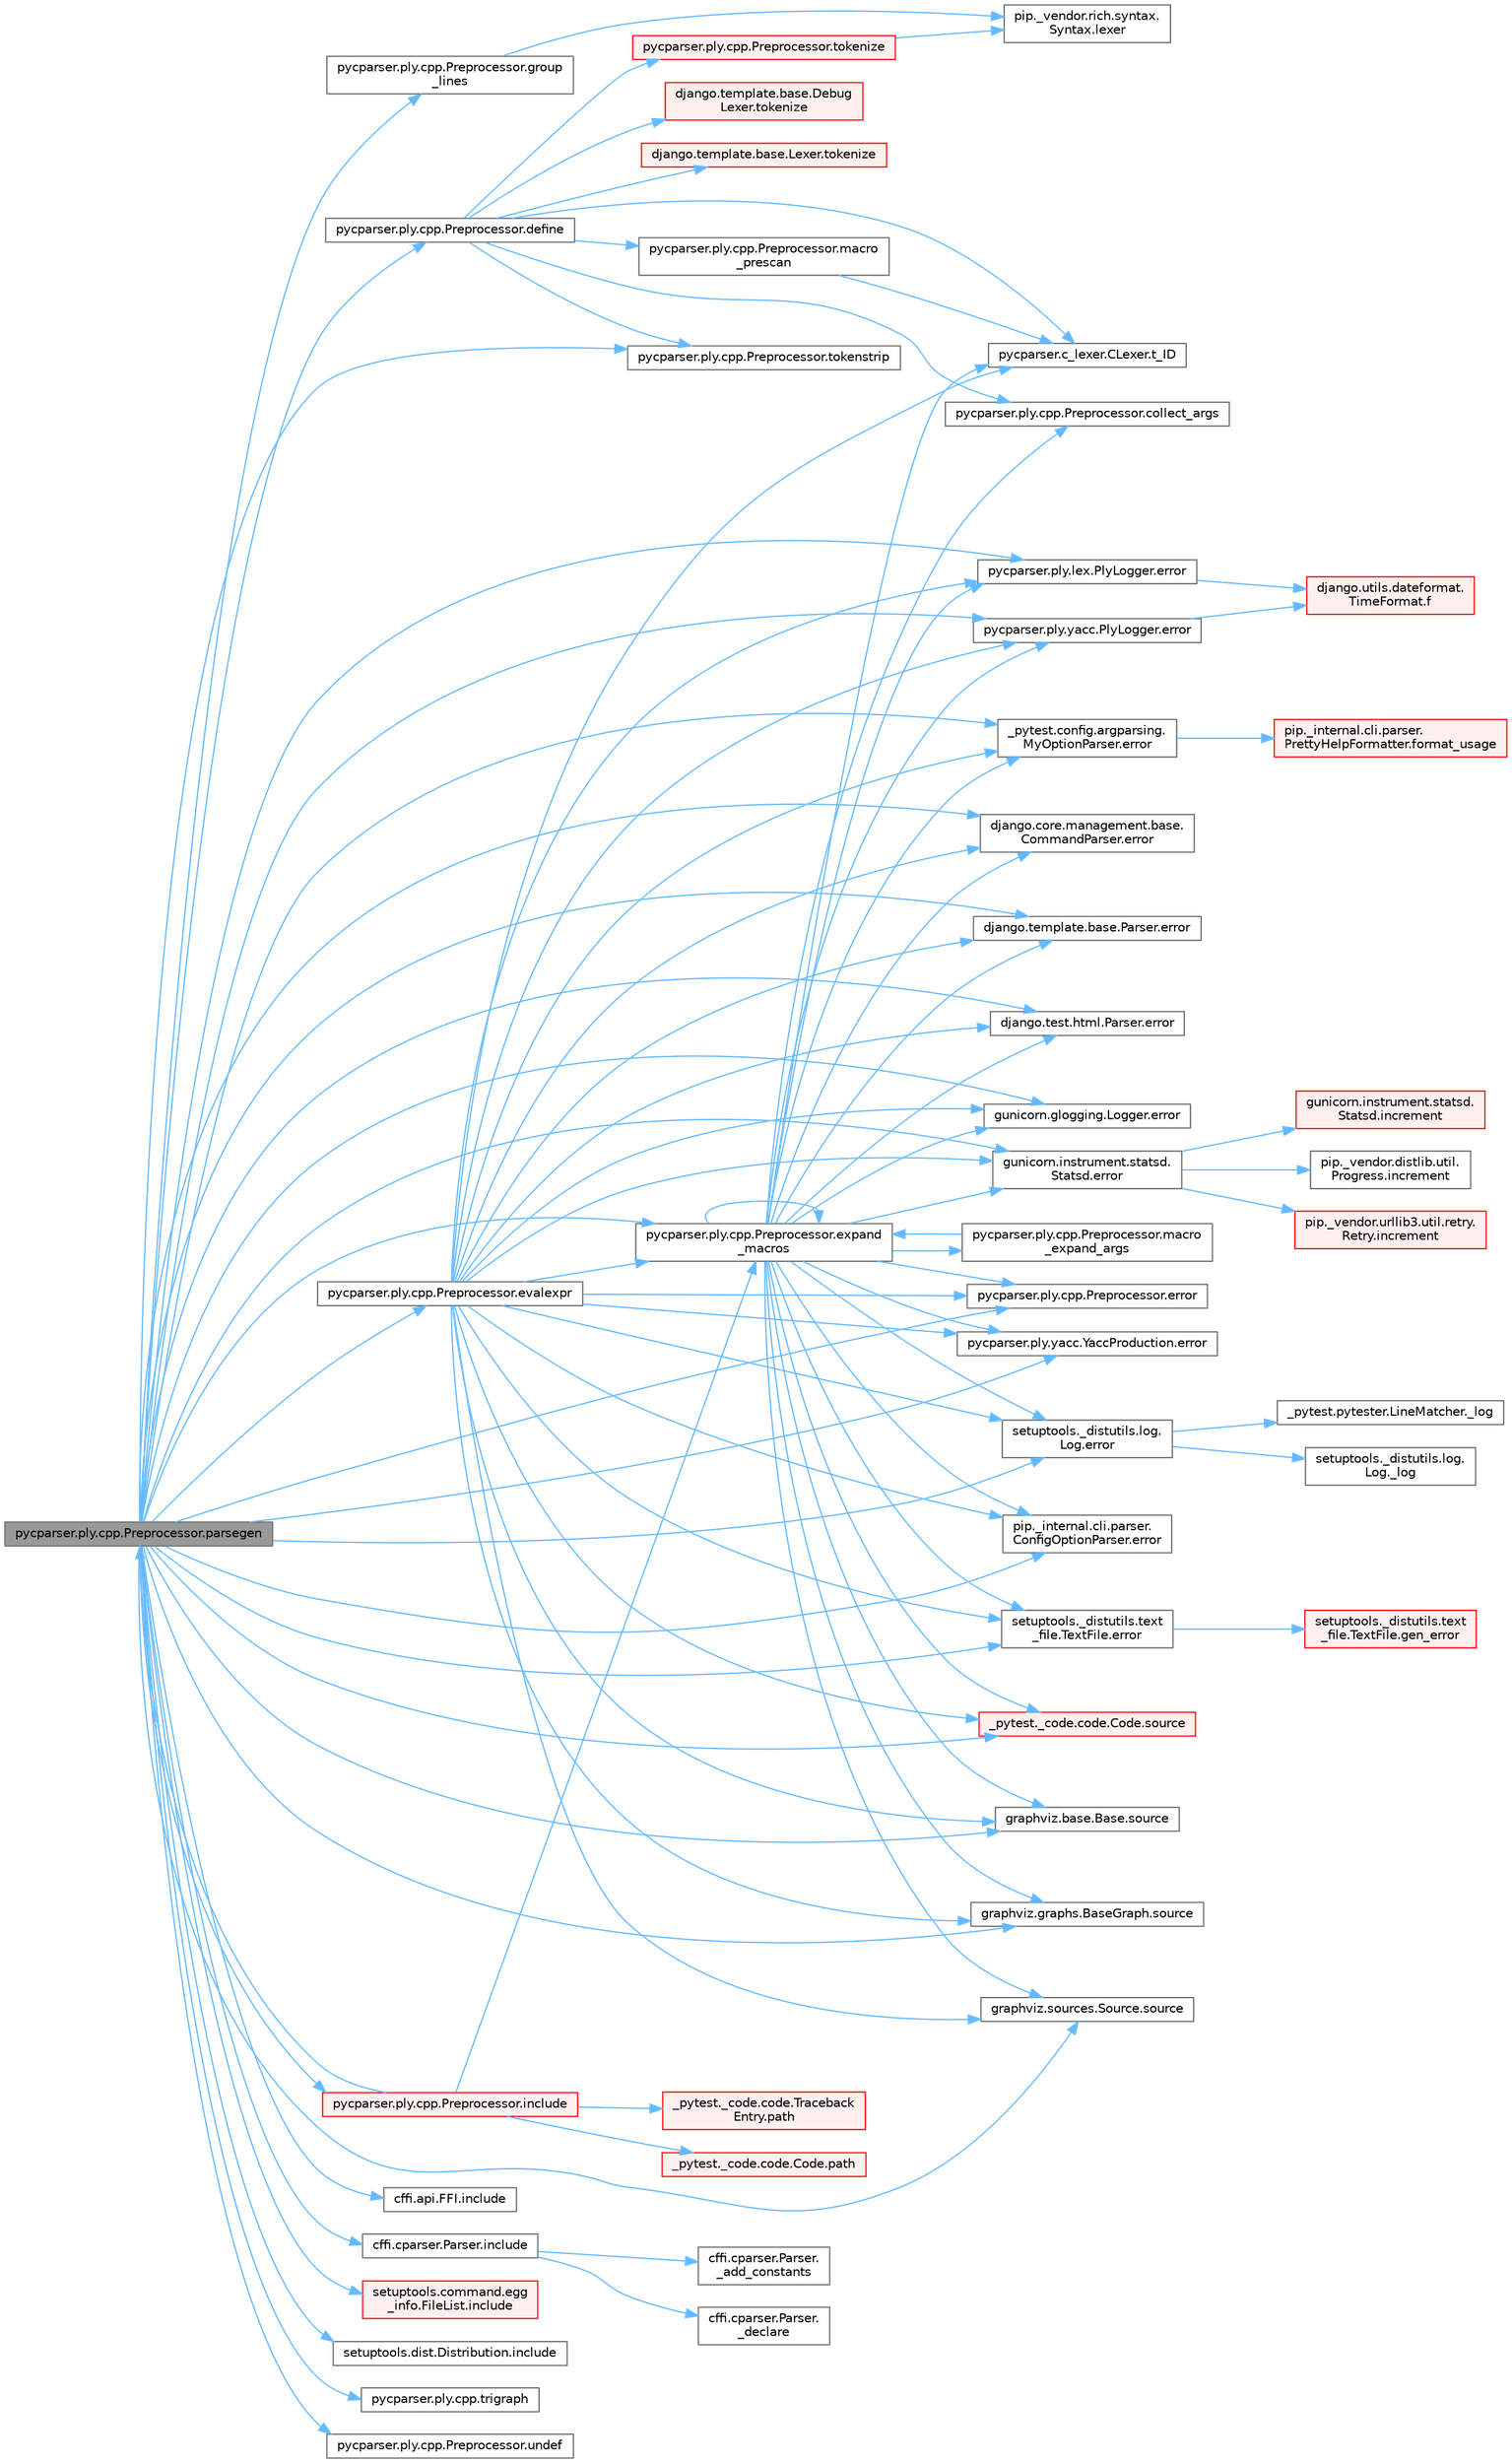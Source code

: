digraph "pycparser.ply.cpp.Preprocessor.parsegen"
{
 // LATEX_PDF_SIZE
  bgcolor="transparent";
  edge [fontname=Helvetica,fontsize=10,labelfontname=Helvetica,labelfontsize=10];
  node [fontname=Helvetica,fontsize=10,shape=box,height=0.2,width=0.4];
  rankdir="LR";
  Node1 [id="Node000001",label="pycparser.ply.cpp.Preprocessor.parsegen",height=0.2,width=0.4,color="gray40", fillcolor="grey60", style="filled", fontcolor="black",tooltip=" "];
  Node1 -> Node2 [id="edge1_Node000001_Node000002",color="steelblue1",style="solid",tooltip=" "];
  Node2 [id="Node000002",label="pycparser.ply.cpp.Preprocessor.define",height=0.2,width=0.4,color="grey40", fillcolor="white", style="filled",URL="$classpycparser_1_1ply_1_1cpp_1_1_preprocessor.html#af635683ade59c1df3d343885d9cd22b7",tooltip=" "];
  Node2 -> Node3 [id="edge2_Node000002_Node000003",color="steelblue1",style="solid",tooltip=" "];
  Node3 [id="Node000003",label="pycparser.ply.cpp.Preprocessor.collect_args",height=0.2,width=0.4,color="grey40", fillcolor="white", style="filled",URL="$classpycparser_1_1ply_1_1cpp_1_1_preprocessor.html#ac152ad9de817ea9c5f019bd3d372cfeb",tooltip=" "];
  Node2 -> Node4 [id="edge3_Node000002_Node000004",color="steelblue1",style="solid",tooltip=" "];
  Node4 [id="Node000004",label="pycparser.ply.cpp.Preprocessor.macro\l_prescan",height=0.2,width=0.4,color="grey40", fillcolor="white", style="filled",URL="$classpycparser_1_1ply_1_1cpp_1_1_preprocessor.html#aa6af3fc8f1ac380328842cf6ab6b824b",tooltip=" "];
  Node4 -> Node5 [id="edge4_Node000004_Node000005",color="steelblue1",style="solid",tooltip=" "];
  Node5 [id="Node000005",label="pycparser.c_lexer.CLexer.t_ID",height=0.2,width=0.4,color="grey40", fillcolor="white", style="filled",URL="$classpycparser_1_1c__lexer_1_1_c_lexer.html#a7c02b63c9f825011bb0a34fcc6dcadb3",tooltip=" "];
  Node2 -> Node5 [id="edge5_Node000002_Node000005",color="steelblue1",style="solid",tooltip=" "];
  Node2 -> Node6 [id="edge6_Node000002_Node000006",color="steelblue1",style="solid",tooltip=" "];
  Node6 [id="Node000006",label="django.template.base.Debug\lLexer.tokenize",height=0.2,width=0.4,color="red", fillcolor="#FFF0F0", style="filled",URL="$classdjango_1_1template_1_1base_1_1_debug_lexer.html#a28bfa943ed844532c6c637f1f1ab6bd6",tooltip=" "];
  Node2 -> Node10 [id="edge7_Node000002_Node000010",color="steelblue1",style="solid",tooltip=" "];
  Node10 [id="Node000010",label="django.template.base.Lexer.tokenize",height=0.2,width=0.4,color="red", fillcolor="#FFF0F0", style="filled",URL="$classdjango_1_1template_1_1base_1_1_lexer.html#a879540d01081696ee0c4b83cb15cce83",tooltip=" "];
  Node2 -> Node11 [id="edge8_Node000002_Node000011",color="steelblue1",style="solid",tooltip=" "];
  Node11 [id="Node000011",label="pycparser.ply.cpp.Preprocessor.tokenize",height=0.2,width=0.4,color="red", fillcolor="#FFF0F0", style="filled",URL="$classpycparser_1_1ply_1_1cpp_1_1_preprocessor.html#a53c34921df39af2ffd17cf12746312a6",tooltip=" "];
  Node11 -> Node12 [id="edge9_Node000011_Node000012",color="steelblue1",style="solid",tooltip=" "];
  Node12 [id="Node000012",label="pip._vendor.rich.syntax.\lSyntax.lexer",height=0.2,width=0.4,color="grey40", fillcolor="white", style="filled",URL="$classpip_1_1__vendor_1_1rich_1_1syntax_1_1_syntax.html#a808a4e22fa8c34f00978e1cc9b018bcd",tooltip=" "];
  Node2 -> Node31 [id="edge10_Node000002_Node000031",color="steelblue1",style="solid",tooltip=" "];
  Node31 [id="Node000031",label="pycparser.ply.cpp.Preprocessor.tokenstrip",height=0.2,width=0.4,color="grey40", fillcolor="white", style="filled",URL="$classpycparser_1_1ply_1_1cpp_1_1_preprocessor.html#a1b7dc82c536c59dac0f0692e026fffa0",tooltip=" "];
  Node1 -> Node32 [id="edge11_Node000001_Node000032",color="steelblue1",style="solid",tooltip=" "];
  Node32 [id="Node000032",label="_pytest.config.argparsing.\lMyOptionParser.error",height=0.2,width=0.4,color="grey40", fillcolor="white", style="filled",URL="$class__pytest_1_1config_1_1argparsing_1_1_my_option_parser.html#afa605e3b10b021d3192df596a2af55e4",tooltip=" "];
  Node32 -> Node33 [id="edge12_Node000032_Node000033",color="steelblue1",style="solid",tooltip=" "];
  Node33 [id="Node000033",label="pip._internal.cli.parser.\lPrettyHelpFormatter.format_usage",height=0.2,width=0.4,color="red", fillcolor="#FFF0F0", style="filled",URL="$classpip_1_1__internal_1_1cli_1_1parser_1_1_pretty_help_formatter.html#af51742b7ae0565bf16937b783af62fb1",tooltip=" "];
  Node1 -> Node35 [id="edge13_Node000001_Node000035",color="steelblue1",style="solid",tooltip=" "];
  Node35 [id="Node000035",label="django.core.management.base.\lCommandParser.error",height=0.2,width=0.4,color="grey40", fillcolor="white", style="filled",URL="$classdjango_1_1core_1_1management_1_1base_1_1_command_parser.html#a8f60524680d1e5c70de7800e59578073",tooltip=" "];
  Node1 -> Node36 [id="edge14_Node000001_Node000036",color="steelblue1",style="solid",tooltip=" "];
  Node36 [id="Node000036",label="django.template.base.Parser.error",height=0.2,width=0.4,color="grey40", fillcolor="white", style="filled",URL="$classdjango_1_1template_1_1base_1_1_parser.html#ad75d5d46d6b8210f6e4dbab08ed53012",tooltip=" "];
  Node1 -> Node37 [id="edge15_Node000001_Node000037",color="steelblue1",style="solid",tooltip=" "];
  Node37 [id="Node000037",label="django.test.html.Parser.error",height=0.2,width=0.4,color="grey40", fillcolor="white", style="filled",URL="$classdjango_1_1test_1_1html_1_1_parser.html#a458164a9296ceed891d67f5fca97ac67",tooltip=" "];
  Node1 -> Node38 [id="edge16_Node000001_Node000038",color="steelblue1",style="solid",tooltip=" "];
  Node38 [id="Node000038",label="gunicorn.glogging.Logger.error",height=0.2,width=0.4,color="grey40", fillcolor="white", style="filled",URL="$classgunicorn_1_1glogging_1_1_logger.html#aeecb84dbc46a550d08e0ae8618d8b72c",tooltip=" "];
  Node1 -> Node39 [id="edge17_Node000001_Node000039",color="steelblue1",style="solid",tooltip=" "];
  Node39 [id="Node000039",label="gunicorn.instrument.statsd.\lStatsd.error",height=0.2,width=0.4,color="grey40", fillcolor="white", style="filled",URL="$classgunicorn_1_1instrument_1_1statsd_1_1_statsd.html#a00ca379c910e5842719e48e617504c12",tooltip=" "];
  Node39 -> Node40 [id="edge18_Node000039_Node000040",color="steelblue1",style="solid",tooltip=" "];
  Node40 [id="Node000040",label="gunicorn.instrument.statsd.\lStatsd.increment",height=0.2,width=0.4,color="red", fillcolor="#FFF0F0", style="filled",URL="$classgunicorn_1_1instrument_1_1statsd_1_1_statsd.html#a5527687726a051a5182ee13a842b08fd",tooltip=" "];
  Node39 -> Node42 [id="edge19_Node000039_Node000042",color="steelblue1",style="solid",tooltip=" "];
  Node42 [id="Node000042",label="pip._vendor.distlib.util.\lProgress.increment",height=0.2,width=0.4,color="grey40", fillcolor="white", style="filled",URL="$classpip_1_1__vendor_1_1distlib_1_1util_1_1_progress.html#a197ffd4ac8a74898742a6cde5b4c5466",tooltip=" "];
  Node39 -> Node43 [id="edge20_Node000039_Node000043",color="steelblue1",style="solid",tooltip=" "];
  Node43 [id="Node000043",label="pip._vendor.urllib3.util.retry.\lRetry.increment",height=0.2,width=0.4,color="red", fillcolor="#FFF0F0", style="filled",URL="$classpip_1_1__vendor_1_1urllib3_1_1util_1_1retry_1_1_retry.html#a88dd993ccb2ef4b2bfa9ad0571374b12",tooltip=" "];
  Node1 -> Node3144 [id="edge21_Node000001_Node003144",color="steelblue1",style="solid",tooltip=" "];
  Node3144 [id="Node003144",label="pip._internal.cli.parser.\lConfigOptionParser.error",height=0.2,width=0.4,color="grey40", fillcolor="white", style="filled",URL="$classpip_1_1__internal_1_1cli_1_1parser_1_1_config_option_parser.html#a7f476706a72ac9c0f9862fff54f800b6",tooltip=" "];
  Node1 -> Node3145 [id="edge22_Node000001_Node003145",color="steelblue1",style="solid",tooltip=" "];
  Node3145 [id="Node003145",label="pycparser.ply.cpp.Preprocessor.error",height=0.2,width=0.4,color="grey40", fillcolor="white", style="filled",URL="$classpycparser_1_1ply_1_1cpp_1_1_preprocessor.html#a7e1ac62be845481431f1eba28c7c4dff",tooltip=" "];
  Node1 -> Node3146 [id="edge23_Node000001_Node003146",color="steelblue1",style="solid",tooltip=" "];
  Node3146 [id="Node003146",label="pycparser.ply.lex.PlyLogger.error",height=0.2,width=0.4,color="grey40", fillcolor="white", style="filled",URL="$classpycparser_1_1ply_1_1lex_1_1_ply_logger.html#acd6be9709e7b404943ae36e163141b25",tooltip=" "];
  Node3146 -> Node3147 [id="edge24_Node003146_Node003147",color="steelblue1",style="solid",tooltip=" "];
  Node3147 [id="Node003147",label="django.utils.dateformat.\lTimeFormat.f",height=0.2,width=0.4,color="red", fillcolor="#FFF0F0", style="filled",URL="$classdjango_1_1utils_1_1dateformat_1_1_time_format.html#a917dbc4f3103e5d9dd416fce475b48a8",tooltip=" "];
  Node1 -> Node3148 [id="edge25_Node000001_Node003148",color="steelblue1",style="solid",tooltip=" "];
  Node3148 [id="Node003148",label="pycparser.ply.yacc.PlyLogger.error",height=0.2,width=0.4,color="grey40", fillcolor="white", style="filled",URL="$classpycparser_1_1ply_1_1yacc_1_1_ply_logger.html#af6aeffc66660a97dae0fbedefc30be02",tooltip=" "];
  Node3148 -> Node3147 [id="edge26_Node003148_Node003147",color="steelblue1",style="solid",tooltip=" "];
  Node1 -> Node3149 [id="edge27_Node000001_Node003149",color="steelblue1",style="solid",tooltip=" "];
  Node3149 [id="Node003149",label="pycparser.ply.yacc.YaccProduction.error",height=0.2,width=0.4,color="grey40", fillcolor="white", style="filled",URL="$classpycparser_1_1ply_1_1yacc_1_1_yacc_production.html#afad8b69a6e498ad76e964d1d258fec4b",tooltip=" "];
  Node1 -> Node3150 [id="edge28_Node000001_Node003150",color="steelblue1",style="solid",tooltip=" "];
  Node3150 [id="Node003150",label="setuptools._distutils.log.\lLog.error",height=0.2,width=0.4,color="grey40", fillcolor="white", style="filled",URL="$classsetuptools_1_1__distutils_1_1log_1_1_log.html#a7bd864699d7c02ad3de0c09a76dee94f",tooltip=" "];
  Node3150 -> Node1313 [id="edge29_Node003150_Node001313",color="steelblue1",style="solid",tooltip=" "];
  Node1313 [id="Node001313",label="_pytest.pytester.LineMatcher._log",height=0.2,width=0.4,color="grey40", fillcolor="white", style="filled",URL="$class__pytest_1_1pytester_1_1_line_matcher.html#a8783ff706e976340d529c3c012831254",tooltip=" "];
  Node3150 -> Node1314 [id="edge30_Node003150_Node001314",color="steelblue1",style="solid",tooltip=" "];
  Node1314 [id="Node001314",label="setuptools._distutils.log.\lLog._log",height=0.2,width=0.4,color="grey40", fillcolor="white", style="filled",URL="$classsetuptools_1_1__distutils_1_1log_1_1_log.html#a4a1ffe6fd0ad53057d8ea48b2ca6e471",tooltip=" "];
  Node1 -> Node3151 [id="edge31_Node000001_Node003151",color="steelblue1",style="solid",tooltip=" "];
  Node3151 [id="Node003151",label="setuptools._distutils.text\l_file.TextFile.error",height=0.2,width=0.4,color="grey40", fillcolor="white", style="filled",URL="$classsetuptools_1_1__distutils_1_1text__file_1_1_text_file.html#a670e0e2eae86ae71f328552dfcf2f451",tooltip=" "];
  Node3151 -> Node2345 [id="edge32_Node003151_Node002345",color="steelblue1",style="solid",tooltip=" "];
  Node2345 [id="Node002345",label="setuptools._distutils.text\l_file.TextFile.gen_error",height=0.2,width=0.4,color="red", fillcolor="#FFF0F0", style="filled",URL="$classsetuptools_1_1__distutils_1_1text__file_1_1_text_file.html#a9991fa038bd382ef25b2e21b0dcc422d",tooltip=" "];
  Node1 -> Node4521 [id="edge33_Node000001_Node004521",color="steelblue1",style="solid",tooltip=" "];
  Node4521 [id="Node004521",label="pycparser.ply.cpp.Preprocessor.evalexpr",height=0.2,width=0.4,color="grey40", fillcolor="white", style="filled",URL="$classpycparser_1_1ply_1_1cpp_1_1_preprocessor.html#a3c16ad6c28242d1214d20158b02ecabd",tooltip=" "];
  Node4521 -> Node32 [id="edge34_Node004521_Node000032",color="steelblue1",style="solid",tooltip=" "];
  Node4521 -> Node35 [id="edge35_Node004521_Node000035",color="steelblue1",style="solid",tooltip=" "];
  Node4521 -> Node36 [id="edge36_Node004521_Node000036",color="steelblue1",style="solid",tooltip=" "];
  Node4521 -> Node37 [id="edge37_Node004521_Node000037",color="steelblue1",style="solid",tooltip=" "];
  Node4521 -> Node38 [id="edge38_Node004521_Node000038",color="steelblue1",style="solid",tooltip=" "];
  Node4521 -> Node39 [id="edge39_Node004521_Node000039",color="steelblue1",style="solid",tooltip=" "];
  Node4521 -> Node3144 [id="edge40_Node004521_Node003144",color="steelblue1",style="solid",tooltip=" "];
  Node4521 -> Node3145 [id="edge41_Node004521_Node003145",color="steelblue1",style="solid",tooltip=" "];
  Node4521 -> Node3146 [id="edge42_Node004521_Node003146",color="steelblue1",style="solid",tooltip=" "];
  Node4521 -> Node3148 [id="edge43_Node004521_Node003148",color="steelblue1",style="solid",tooltip=" "];
  Node4521 -> Node3149 [id="edge44_Node004521_Node003149",color="steelblue1",style="solid",tooltip=" "];
  Node4521 -> Node3150 [id="edge45_Node004521_Node003150",color="steelblue1",style="solid",tooltip=" "];
  Node4521 -> Node3151 [id="edge46_Node004521_Node003151",color="steelblue1",style="solid",tooltip=" "];
  Node4521 -> Node3143 [id="edge47_Node004521_Node003143",color="steelblue1",style="solid",tooltip=" "];
  Node3143 [id="Node003143",label="pycparser.ply.cpp.Preprocessor.expand\l_macros",height=0.2,width=0.4,color="grey40", fillcolor="white", style="filled",URL="$classpycparser_1_1ply_1_1cpp_1_1_preprocessor.html#a4ac7e926ac9f68ef96f58e704a570d42",tooltip=" "];
  Node3143 -> Node3 [id="edge48_Node003143_Node000003",color="steelblue1",style="solid",tooltip=" "];
  Node3143 -> Node32 [id="edge49_Node003143_Node000032",color="steelblue1",style="solid",tooltip=" "];
  Node3143 -> Node35 [id="edge50_Node003143_Node000035",color="steelblue1",style="solid",tooltip=" "];
  Node3143 -> Node36 [id="edge51_Node003143_Node000036",color="steelblue1",style="solid",tooltip=" "];
  Node3143 -> Node37 [id="edge52_Node003143_Node000037",color="steelblue1",style="solid",tooltip=" "];
  Node3143 -> Node38 [id="edge53_Node003143_Node000038",color="steelblue1",style="solid",tooltip=" "];
  Node3143 -> Node39 [id="edge54_Node003143_Node000039",color="steelblue1",style="solid",tooltip=" "];
  Node3143 -> Node3144 [id="edge55_Node003143_Node003144",color="steelblue1",style="solid",tooltip=" "];
  Node3143 -> Node3145 [id="edge56_Node003143_Node003145",color="steelblue1",style="solid",tooltip=" "];
  Node3143 -> Node3146 [id="edge57_Node003143_Node003146",color="steelblue1",style="solid",tooltip=" "];
  Node3143 -> Node3148 [id="edge58_Node003143_Node003148",color="steelblue1",style="solid",tooltip=" "];
  Node3143 -> Node3149 [id="edge59_Node003143_Node003149",color="steelblue1",style="solid",tooltip=" "];
  Node3143 -> Node3150 [id="edge60_Node003143_Node003150",color="steelblue1",style="solid",tooltip=" "];
  Node3143 -> Node3151 [id="edge61_Node003143_Node003151",color="steelblue1",style="solid",tooltip=" "];
  Node3143 -> Node3143 [id="edge62_Node003143_Node003143",color="steelblue1",style="solid",tooltip=" "];
  Node3143 -> Node3152 [id="edge63_Node003143_Node003152",color="steelblue1",style="solid",tooltip=" "];
  Node3152 [id="Node003152",label="pycparser.ply.cpp.Preprocessor.macro\l_expand_args",height=0.2,width=0.4,color="grey40", fillcolor="white", style="filled",URL="$classpycparser_1_1ply_1_1cpp_1_1_preprocessor.html#a320b003959fb43eb0be175c9b80fea2d",tooltip=" "];
  Node3152 -> Node3143 [id="edge64_Node003152_Node003143",color="steelblue1",style="solid",tooltip=" "];
  Node3143 -> Node133 [id="edge65_Node003143_Node000133",color="steelblue1",style="solid",tooltip=" "];
  Node133 [id="Node000133",label="_pytest._code.code.Code.source",height=0.2,width=0.4,color="red", fillcolor="#FFF0F0", style="filled",URL="$class__pytest_1_1__code_1_1code_1_1_code.html#a22f60644a8fa658ab754ddca0bcb31fd",tooltip=" "];
  Node3143 -> Node134 [id="edge66_Node003143_Node000134",color="steelblue1",style="solid",tooltip=" "];
  Node134 [id="Node000134",label="graphviz.base.Base.source",height=0.2,width=0.4,color="grey40", fillcolor="white", style="filled",URL="$classgraphviz_1_1base_1_1_base.html#a5eb46caf8c88716e5741b7b2404d4c75",tooltip=" "];
  Node3143 -> Node135 [id="edge67_Node003143_Node000135",color="steelblue1",style="solid",tooltip=" "];
  Node135 [id="Node000135",label="graphviz.graphs.BaseGraph.source",height=0.2,width=0.4,color="grey40", fillcolor="white", style="filled",URL="$classgraphviz_1_1graphs_1_1_base_graph.html#a8aad62397887cb67daf6812db5328f6b",tooltip=" "];
  Node3143 -> Node136 [id="edge68_Node003143_Node000136",color="steelblue1",style="solid",tooltip=" "];
  Node136 [id="Node000136",label="graphviz.sources.Source.source",height=0.2,width=0.4,color="grey40", fillcolor="white", style="filled",URL="$classgraphviz_1_1sources_1_1_source.html#a3e4b80b77671f18910b3f30a89f93a14",tooltip=" "];
  Node3143 -> Node5 [id="edge69_Node003143_Node000005",color="steelblue1",style="solid",tooltip=" "];
  Node4521 -> Node133 [id="edge70_Node004521_Node000133",color="steelblue1",style="solid",tooltip=" "];
  Node4521 -> Node134 [id="edge71_Node004521_Node000134",color="steelblue1",style="solid",tooltip=" "];
  Node4521 -> Node135 [id="edge72_Node004521_Node000135",color="steelblue1",style="solid",tooltip=" "];
  Node4521 -> Node136 [id="edge73_Node004521_Node000136",color="steelblue1",style="solid",tooltip=" "];
  Node4521 -> Node5 [id="edge74_Node004521_Node000005",color="steelblue1",style="solid",tooltip=" "];
  Node1 -> Node3143 [id="edge75_Node000001_Node003143",color="steelblue1",style="solid",tooltip=" "];
  Node1 -> Node4522 [id="edge76_Node000001_Node004522",color="steelblue1",style="solid",tooltip=" "];
  Node4522 [id="Node004522",label="pycparser.ply.cpp.Preprocessor.group\l_lines",height=0.2,width=0.4,color="grey40", fillcolor="white", style="filled",URL="$classpycparser_1_1ply_1_1cpp_1_1_preprocessor.html#a90e6176c834bffb79d03a11dbf35b04a",tooltip=" "];
  Node4522 -> Node12 [id="edge77_Node004522_Node000012",color="steelblue1",style="solid",tooltip=" "];
  Node1 -> Node3138 [id="edge78_Node000001_Node003138",color="steelblue1",style="solid",tooltip=" "];
  Node3138 [id="Node003138",label="cffi.api.FFI.include",height=0.2,width=0.4,color="grey40", fillcolor="white", style="filled",URL="$classcffi_1_1api_1_1_f_f_i.html#a238704a5564e3e7b79bf91f18e793cd0",tooltip=" "];
  Node1 -> Node3139 [id="edge79_Node000001_Node003139",color="steelblue1",style="solid",tooltip=" "];
  Node3139 [id="Node003139",label="cffi.cparser.Parser.include",height=0.2,width=0.4,color="grey40", fillcolor="white", style="filled",URL="$classcffi_1_1cparser_1_1_parser.html#ab5cfc4516a1cb275b4e044182cdc2816",tooltip=" "];
  Node3139 -> Node3140 [id="edge80_Node003139_Node003140",color="steelblue1",style="solid",tooltip=" "];
  Node3140 [id="Node003140",label="cffi.cparser.Parser.\l_add_constants",height=0.2,width=0.4,color="grey40", fillcolor="white", style="filled",URL="$classcffi_1_1cparser_1_1_parser.html#aaae3aff9ebb6ab5581eaa3707a4124ec",tooltip=" "];
  Node3139 -> Node3141 [id="edge81_Node003139_Node003141",color="steelblue1",style="solid",tooltip=" "];
  Node3141 [id="Node003141",label="cffi.cparser.Parser.\l_declare",height=0.2,width=0.4,color="grey40", fillcolor="white", style="filled",URL="$classcffi_1_1cparser_1_1_parser.html#a0ee3e732439083dc143268638c387a99",tooltip=" "];
  Node1 -> Node3142 [id="edge82_Node000001_Node003142",color="steelblue1",style="solid",tooltip=" "];
  Node3142 [id="Node003142",label="pycparser.ply.cpp.Preprocessor.include",height=0.2,width=0.4,color="red", fillcolor="#FFF0F0", style="filled",URL="$classpycparser_1_1ply_1_1cpp_1_1_preprocessor.html#aa91b0516d72dcf45e3d21b35b84ea1e0",tooltip=" "];
  Node3142 -> Node3143 [id="edge83_Node003142_Node003143",color="steelblue1",style="solid",tooltip=" "];
  Node3142 -> Node1 [id="edge84_Node003142_Node000001",color="steelblue1",style="solid",tooltip=" "];
  Node3142 -> Node504 [id="edge85_Node003142_Node000504",color="steelblue1",style="solid",tooltip=" "];
  Node504 [id="Node000504",label="_pytest._code.code.Code.path",height=0.2,width=0.4,color="red", fillcolor="#FFF0F0", style="filled",URL="$class__pytest_1_1__code_1_1code_1_1_code.html#a1dae55e90750fe77c7517f806a14d864",tooltip=" "];
  Node3142 -> Node505 [id="edge86_Node003142_Node000505",color="steelblue1",style="solid",tooltip=" "];
  Node505 [id="Node000505",label="_pytest._code.code.Traceback\lEntry.path",height=0.2,width=0.4,color="red", fillcolor="#FFF0F0", style="filled",URL="$class__pytest_1_1__code_1_1code_1_1_traceback_entry.html#a5a88b9ae4623733566450a9e7d8387c0",tooltip=" "];
  Node1 -> Node3153 [id="edge87_Node000001_Node003153",color="steelblue1",style="solid",tooltip=" "];
  Node3153 [id="Node003153",label="setuptools.command.egg\l_info.FileList.include",height=0.2,width=0.4,color="red", fillcolor="#FFF0F0", style="filled",URL="$classsetuptools_1_1command_1_1egg__info_1_1_file_list.html#a607fa79fcff4595945fdfb1f266eb132",tooltip=" "];
  Node1 -> Node3417 [id="edge88_Node000001_Node003417",color="steelblue1",style="solid",tooltip=" "];
  Node3417 [id="Node003417",label="setuptools.dist.Distribution.include",height=0.2,width=0.4,color="grey40", fillcolor="white", style="filled",URL="$classsetuptools_1_1dist_1_1_distribution.html#acbda718774c4c011674f0ac10163300c",tooltip=" "];
  Node1 -> Node133 [id="edge89_Node000001_Node000133",color="steelblue1",style="solid",tooltip=" "];
  Node1 -> Node134 [id="edge90_Node000001_Node000134",color="steelblue1",style="solid",tooltip=" "];
  Node1 -> Node135 [id="edge91_Node000001_Node000135",color="steelblue1",style="solid",tooltip=" "];
  Node1 -> Node136 [id="edge92_Node000001_Node000136",color="steelblue1",style="solid",tooltip=" "];
  Node1 -> Node31 [id="edge93_Node000001_Node000031",color="steelblue1",style="solid",tooltip=" "];
  Node1 -> Node4523 [id="edge94_Node000001_Node004523",color="steelblue1",style="solid",tooltip=" "];
  Node4523 [id="Node004523",label="pycparser.ply.cpp.trigraph",height=0.2,width=0.4,color="grey40", fillcolor="white", style="filled",URL="$namespacepycparser_1_1ply_1_1cpp.html#a69126b0ba163aedcf254e6c72093fd45",tooltip=" "];
  Node1 -> Node4524 [id="edge95_Node000001_Node004524",color="steelblue1",style="solid",tooltip=" "];
  Node4524 [id="Node004524",label="pycparser.ply.cpp.Preprocessor.undef",height=0.2,width=0.4,color="grey40", fillcolor="white", style="filled",URL="$classpycparser_1_1ply_1_1cpp_1_1_preprocessor.html#aec559074edc1831d618012346983a9d8",tooltip=" "];
}
